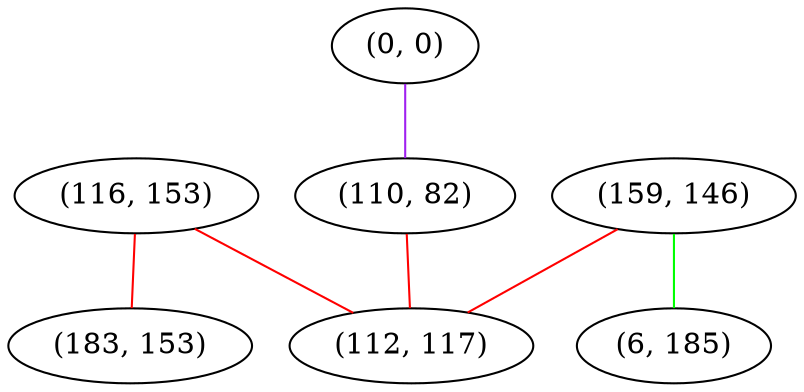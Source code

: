 graph "" {
"(0, 0)";
"(116, 153)";
"(159, 146)";
"(110, 82)";
"(6, 185)";
"(112, 117)";
"(183, 153)";
"(0, 0)" -- "(110, 82)"  [color=purple, key=0, weight=4];
"(116, 153)" -- "(112, 117)"  [color=red, key=0, weight=1];
"(116, 153)" -- "(183, 153)"  [color=red, key=0, weight=1];
"(159, 146)" -- "(6, 185)"  [color=green, key=0, weight=2];
"(159, 146)" -- "(112, 117)"  [color=red, key=0, weight=1];
"(110, 82)" -- "(112, 117)"  [color=red, key=0, weight=1];
}

